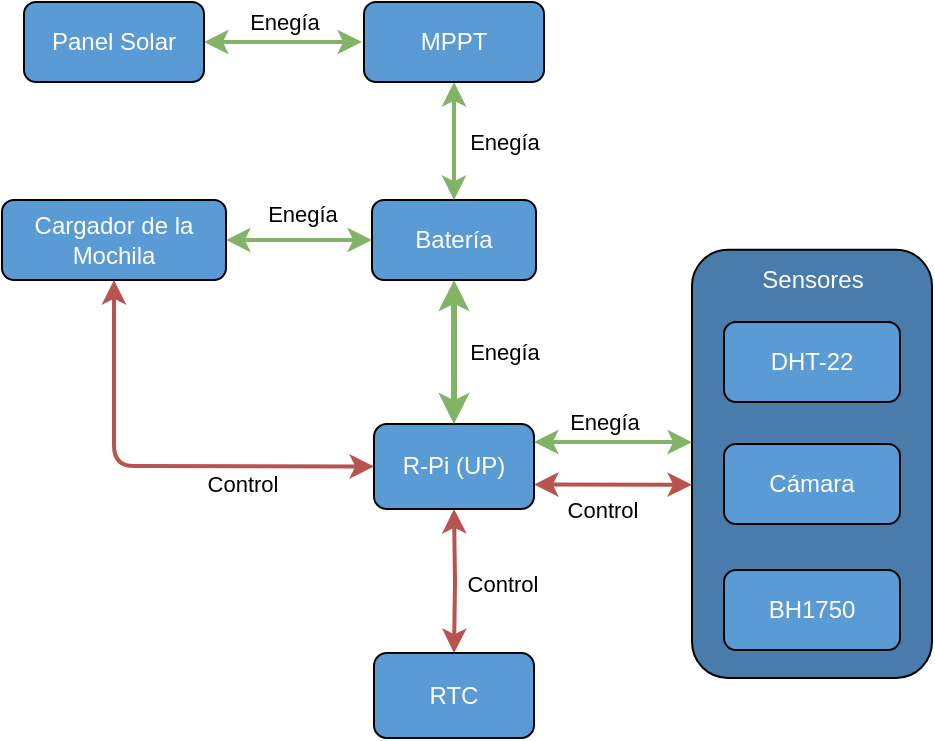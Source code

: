 <mxfile version="14.9.8" type="device"><diagram id="9G9Ib_QL3AFAmMRXJP5O" name="Page-1"><mxGraphModel dx="813" dy="435" grid="1" gridSize="10" guides="1" tooltips="1" connect="1" arrows="1" fold="1" page="1" pageScale="1" pageWidth="827" pageHeight="1169" math="0" shadow="0"><root><mxCell id="0"/><mxCell id="1" parent="0"/><mxCell id="r654H4-0baNqNubNCEJS-1" value="" style="rounded=1;whiteSpace=wrap;html=1;fillColor=#497CAB;" vertex="1" parent="1"><mxGeometry x="885" y="533.896" width="120" height="214.104" as="geometry"/></mxCell><mxCell id="r654H4-0baNqNubNCEJS-2" style="edgeStyle=orthogonalEdgeStyle;rounded=0;orthogonalLoop=1;jettySize=auto;html=1;entryX=0;entryY=0.74;entryDx=0;entryDy=0;entryPerimeter=0;startArrow=classic;startFill=1;strokeWidth=2;fillColor=#f8cecc;strokeColor=#b85450;" edge="1" parent="1"><mxGeometry relative="1" as="geometry"><mxPoint x="806" y="651.257" as="sourcePoint"/><mxPoint x="885" y="651.333" as="targetPoint"/></mxGeometry></mxCell><mxCell id="r654H4-0baNqNubNCEJS-39" value="Control" style="edgeLabel;html=1;align=center;verticalAlign=middle;resizable=0;points=[];labelBackgroundColor=none;" vertex="1" connectable="0" parent="r654H4-0baNqNubNCEJS-2"><mxGeometry x="0.269" y="1" relative="1" as="geometry"><mxPoint x="-16" y="13" as="offset"/></mxGeometry></mxCell><mxCell id="r654H4-0baNqNubNCEJS-40" value="Control" style="edgeLabel;html=1;align=center;verticalAlign=middle;resizable=0;points=[];labelBackgroundColor=none;" vertex="1" connectable="0" parent="r654H4-0baNqNubNCEJS-2"><mxGeometry x="0.269" y="1" relative="1" as="geometry"><mxPoint x="-66" y="50" as="offset"/></mxGeometry></mxCell><mxCell id="r654H4-0baNqNubNCEJS-41" value="Control" style="edgeLabel;html=1;align=center;verticalAlign=middle;resizable=0;points=[];labelBackgroundColor=none;" vertex="1" connectable="0" parent="r654H4-0baNqNubNCEJS-2"><mxGeometry x="0.269" y="1" relative="1" as="geometry"><mxPoint x="-196" as="offset"/></mxGeometry></mxCell><mxCell id="r654H4-0baNqNubNCEJS-3" value="&lt;font color=&quot;#FFFFFF&quot;&gt;R-Pi (UP)&lt;/font&gt;" style="rounded=1;whiteSpace=wrap;html=1;fillColor=#5B9BD5;" vertex="1" parent="1"><mxGeometry x="726" y="621" width="80" height="42.5" as="geometry"/></mxCell><mxCell id="r654H4-0baNqNubNCEJS-6" value="" style="edgeStyle=orthogonalEdgeStyle;rounded=0;orthogonalLoop=1;jettySize=auto;html=1;startArrow=classic;startFill=1;strokeWidth=3;fillColor=#d5e8d4;strokeColor=#82b366;" edge="1" parent="1" source="r654H4-0baNqNubNCEJS-8" target="r654H4-0baNqNubNCEJS-3"><mxGeometry relative="1" as="geometry"/></mxCell><mxCell id="r654H4-0baNqNubNCEJS-8" value="&lt;font color=&quot;#ffffff&quot;&gt;Batería&lt;/font&gt;" style="rounded=1;whiteSpace=wrap;html=1;fillColor=#5B9BD5;" vertex="1" parent="1"><mxGeometry x="725" y="509" width="82" height="40" as="geometry"/></mxCell><mxCell id="r654H4-0baNqNubNCEJS-9" value="" style="edgeStyle=orthogonalEdgeStyle;rounded=0;orthogonalLoop=1;jettySize=auto;html=1;startArrow=classic;startFill=1;strokeWidth=2;fillColor=#d5e8d4;strokeColor=#82b366;" edge="1" parent="1" source="r654H4-0baNqNubNCEJS-10" target="r654H4-0baNqNubNCEJS-8"><mxGeometry relative="1" as="geometry"/></mxCell><mxCell id="r654H4-0baNqNubNCEJS-10" value="&lt;font color=&quot;#ffffff&quot;&gt;MPPT&lt;/font&gt;" style="rounded=1;whiteSpace=wrap;html=1;fillColor=#5B9BD5;" vertex="1" parent="1"><mxGeometry x="721" y="410" width="90" height="40" as="geometry"/></mxCell><mxCell id="r654H4-0baNqNubNCEJS-11" value="" style="edgeStyle=orthogonalEdgeStyle;rounded=0;orthogonalLoop=1;jettySize=auto;html=1;startArrow=classic;startFill=1;strokeWidth=2;fillColor=#d5e8d4;strokeColor=#82b366;" edge="1" parent="1" source="r654H4-0baNqNubNCEJS-12" target="r654H4-0baNqNubNCEJS-8"><mxGeometry relative="1" as="geometry"/></mxCell><mxCell id="r654H4-0baNqNubNCEJS-34" value="Enegía" style="edgeLabel;html=1;align=center;verticalAlign=middle;resizable=0;points=[];labelBackgroundColor=none;" vertex="1" connectable="0" parent="r654H4-0baNqNubNCEJS-11"><mxGeometry x="0.162" y="-1" relative="1" as="geometry"><mxPoint x="-5" y="-14" as="offset"/></mxGeometry></mxCell><mxCell id="r654H4-0baNqNubNCEJS-35" value="Enegía" style="edgeLabel;html=1;align=center;verticalAlign=middle;resizable=0;points=[];labelBackgroundColor=none;" vertex="1" connectable="0" parent="r654H4-0baNqNubNCEJS-11"><mxGeometry x="0.162" y="-1" relative="1" as="geometry"><mxPoint x="-14" y="-110" as="offset"/></mxGeometry></mxCell><mxCell id="r654H4-0baNqNubNCEJS-36" value="Enegía" style="edgeLabel;html=1;align=center;verticalAlign=middle;resizable=0;points=[];labelBackgroundColor=none;" vertex="1" connectable="0" parent="r654H4-0baNqNubNCEJS-11"><mxGeometry x="0.162" y="-1" relative="1" as="geometry"><mxPoint x="96" y="-50" as="offset"/></mxGeometry></mxCell><mxCell id="r654H4-0baNqNubNCEJS-37" value="Enegía" style="edgeLabel;html=1;align=center;verticalAlign=middle;resizable=0;points=[];labelBackgroundColor=none;" vertex="1" connectable="0" parent="r654H4-0baNqNubNCEJS-11"><mxGeometry x="0.162" y="-1" relative="1" as="geometry"><mxPoint x="96" y="55" as="offset"/></mxGeometry></mxCell><mxCell id="r654H4-0baNqNubNCEJS-38" value="Enegía" style="edgeLabel;html=1;align=center;verticalAlign=middle;resizable=0;points=[];labelBackgroundColor=none;" vertex="1" connectable="0" parent="r654H4-0baNqNubNCEJS-11"><mxGeometry x="0.162" y="-1" relative="1" as="geometry"><mxPoint x="146" y="90" as="offset"/></mxGeometry></mxCell><mxCell id="r654H4-0baNqNubNCEJS-12" value="&lt;font color=&quot;#ffffff&quot;&gt;Cargador de la Mochila&lt;/font&gt;" style="rounded=1;whiteSpace=wrap;html=1;fillColor=#5B9BD5;" vertex="1" parent="1"><mxGeometry x="540" y="509" width="112" height="40" as="geometry"/></mxCell><mxCell id="r654H4-0baNqNubNCEJS-13" value="&lt;font color=&quot;#FFFFFF&quot;&gt;&lt;span style=&quot;background-color: transparent&quot;&gt;Sensores&lt;/span&gt;&lt;/font&gt;" style="text;html=1;align=center;verticalAlign=middle;resizable=0;points=[];autosize=1;strokeColor=none;shadow=0;rounded=0;" vertex="1" parent="1"><mxGeometry x="910" y="538.9" width="70" height="20" as="geometry"/></mxCell><mxCell id="r654H4-0baNqNubNCEJS-15" value="&lt;font color=&quot;#FFFFFF&quot;&gt;DHT-22&lt;/font&gt;" style="rounded=1;whiteSpace=wrap;html=1;fillColor=#5B9BD5;" vertex="1" parent="1"><mxGeometry x="901" y="570" width="88" height="40" as="geometry"/></mxCell><mxCell id="r654H4-0baNqNubNCEJS-16" value="&lt;font color=&quot;#FFFFFF&quot;&gt;Cámara&lt;/font&gt;" style="rounded=1;whiteSpace=wrap;html=1;fillColor=#5B9BD5;" vertex="1" parent="1"><mxGeometry x="901" y="631" width="88" height="40" as="geometry"/></mxCell><mxCell id="r654H4-0baNqNubNCEJS-17" value="&lt;font color=&quot;#FFFFFF&quot;&gt;BH1750&lt;/font&gt;" style="rounded=1;whiteSpace=wrap;html=1;fillColor=#5B9BD5;" vertex="1" parent="1"><mxGeometry x="901" y="694" width="88" height="40" as="geometry"/></mxCell><mxCell id="r654H4-0baNqNubNCEJS-18" value="" style="edgeStyle=orthogonalEdgeStyle;rounded=0;orthogonalLoop=1;jettySize=auto;html=1;startArrow=classic;startFill=1;strokeWidth=2;fillColor=#d5e8d4;strokeColor=#82b366;" edge="1" parent="1" source="r654H4-0baNqNubNCEJS-19"><mxGeometry relative="1" as="geometry"><mxPoint x="720" y="430" as="targetPoint"/></mxGeometry></mxCell><mxCell id="r654H4-0baNqNubNCEJS-19" value="&lt;font color=&quot;#ffffff&quot;&gt;Panel Solar&lt;/font&gt;" style="rounded=1;whiteSpace=wrap;html=1;fillColor=#5B9BD5;" vertex="1" parent="1"><mxGeometry x="551" y="410" width="90" height="40" as="geometry"/></mxCell><mxCell id="r654H4-0baNqNubNCEJS-20" value="" style="endArrow=classic;startArrow=classic;html=1;entryX=0.5;entryY=1;entryDx=0;entryDy=0;exitX=0;exitY=0.5;exitDx=0;exitDy=0;rounded=1;strokeWidth=2;fillColor=#f8cecc;strokeColor=#b85450;" edge="1" parent="1" source="r654H4-0baNqNubNCEJS-3" target="r654H4-0baNqNubNCEJS-12"><mxGeometry width="50" height="50" relative="1" as="geometry"><mxPoint x="590" y="640" as="sourcePoint"/><mxPoint x="640" y="590" as="targetPoint"/><Array as="points"><mxPoint x="596" y="642"/></Array></mxGeometry></mxCell><mxCell id="r654H4-0baNqNubNCEJS-24" value="" style="edgeStyle=orthogonalEdgeStyle;rounded=0;orthogonalLoop=1;jettySize=auto;html=1;startArrow=classic;startFill=1;strokeWidth=2;fillColor=#f8cecc;strokeColor=#b85450;" edge="1" target="r654H4-0baNqNubNCEJS-25" parent="1"><mxGeometry relative="1" as="geometry"><mxPoint x="766" y="663.5" as="sourcePoint"/></mxGeometry></mxCell><mxCell id="r654H4-0baNqNubNCEJS-25" value="&lt;font color=&quot;#FFFFFF&quot;&gt;RTC&lt;/font&gt;" style="rounded=1;whiteSpace=wrap;html=1;fillColor=#5B9BD5;" vertex="1" parent="1"><mxGeometry x="726" y="735.5" width="80" height="42.5" as="geometry"/></mxCell><mxCell id="r654H4-0baNqNubNCEJS-26" style="edgeStyle=orthogonalEdgeStyle;rounded=0;orthogonalLoop=1;jettySize=auto;html=1;entryX=0;entryY=0.74;entryDx=0;entryDy=0;entryPerimeter=0;startArrow=classic;startFill=1;strokeWidth=2;fillColor=#d5e8d4;strokeColor=#82b366;" edge="1" parent="1"><mxGeometry relative="1" as="geometry"><mxPoint x="806" y="629.997" as="sourcePoint"/><mxPoint x="885" y="630.073" as="targetPoint"/><Array as="points"><mxPoint x="870" y="630"/><mxPoint x="870" y="630"/></Array></mxGeometry></mxCell></root></mxGraphModel></diagram></mxfile>